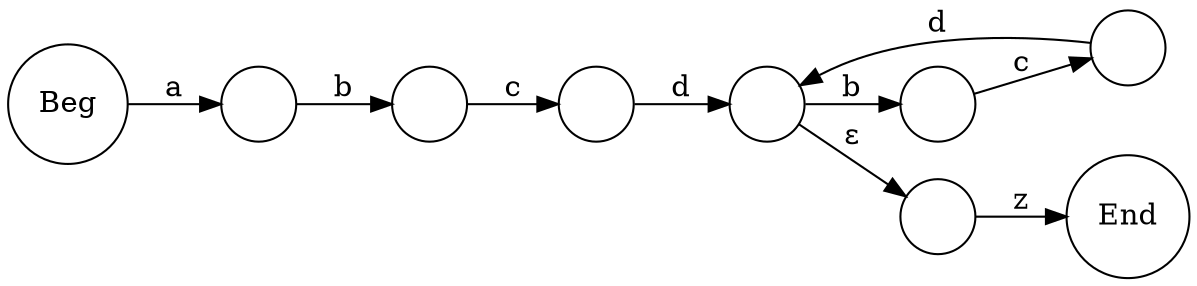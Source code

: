digraph tokex {
	labelloc="t";
	label="";
	graph [dpi=200];
	rankdir=LR;
	fontname="Helvetica";
	edge [arrowhead=normal,arrowtail=dot];
	node [shape=circle];
	# Auto-generated by Tokex.

	0 [label=""];
	1 [label=""];
	2 [label=""];
	3 [label=""];
	4 [label=""];
	Beg [label="Beg"];
	6 [label=""];
	7 [label=""];
	End [label="End"];
	Beg -> 4 [label="a"];
	4 -> 3 [label="b"];
	3 -> 2 [label="c"];
	2 -> 0 [label="d"];
	0 -> 7 [label=<&epsilon;>];
	0 -> 6 [label="b"];
	7 -> End [label="z"];
	6 -> 1 [label="c"];
	1 -> 0 [label="d"];
}
